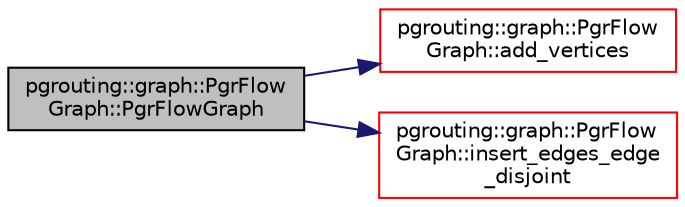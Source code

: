 digraph "pgrouting::graph::PgrFlowGraph::PgrFlowGraph"
{
  edge [fontname="Helvetica",fontsize="10",labelfontname="Helvetica",labelfontsize="10"];
  node [fontname="Helvetica",fontsize="10",shape=record];
  rankdir="LR";
  Node8 [label="pgrouting::graph::PgrFlow\lGraph::PgrFlowGraph",height=0.2,width=0.4,color="black", fillcolor="grey75", style="filled", fontcolor="black"];
  Node8 -> Node9 [color="midnightblue",fontsize="10",style="solid",fontname="Helvetica"];
  Node9 [label="pgrouting::graph::PgrFlow\lGraph::add_vertices",height=0.2,width=0.4,color="red", fillcolor="white", style="filled",URL="$classpgrouting_1_1graph_1_1PgrFlowGraph.html#a5910494389846e0c9c5892180d4cc9dd"];
  Node8 -> Node13 [color="midnightblue",fontsize="10",style="solid",fontname="Helvetica"];
  Node13 [label="pgrouting::graph::PgrFlow\lGraph::insert_edges_edge\l_disjoint",height=0.2,width=0.4,color="red", fillcolor="white", style="filled",URL="$classpgrouting_1_1graph_1_1PgrFlowGraph.html#a587ea830e32014d17bdb64528010e6e3"];
}
